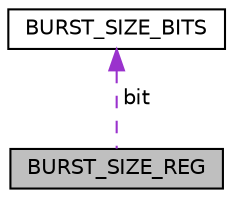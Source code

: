 digraph "BURST_SIZE_REG"
{
  edge [fontname="Helvetica",fontsize="10",labelfontname="Helvetica",labelfontsize="10"];
  node [fontname="Helvetica",fontsize="10",shape=record];
  Node1 [label="BURST_SIZE_REG",height=0.2,width=0.4,color="black", fillcolor="grey75", style="filled", fontcolor="black"];
  Node2 -> Node1 [dir="back",color="darkorchid3",fontsize="10",style="dashed",label=" bit" ,fontname="Helvetica"];
  Node2 [label="BURST_SIZE_BITS",height=0.2,width=0.4,color="black", fillcolor="white", style="filled",URL="$struct_b_u_r_s_t___s_i_z_e___b_i_t_s.html"];
}
